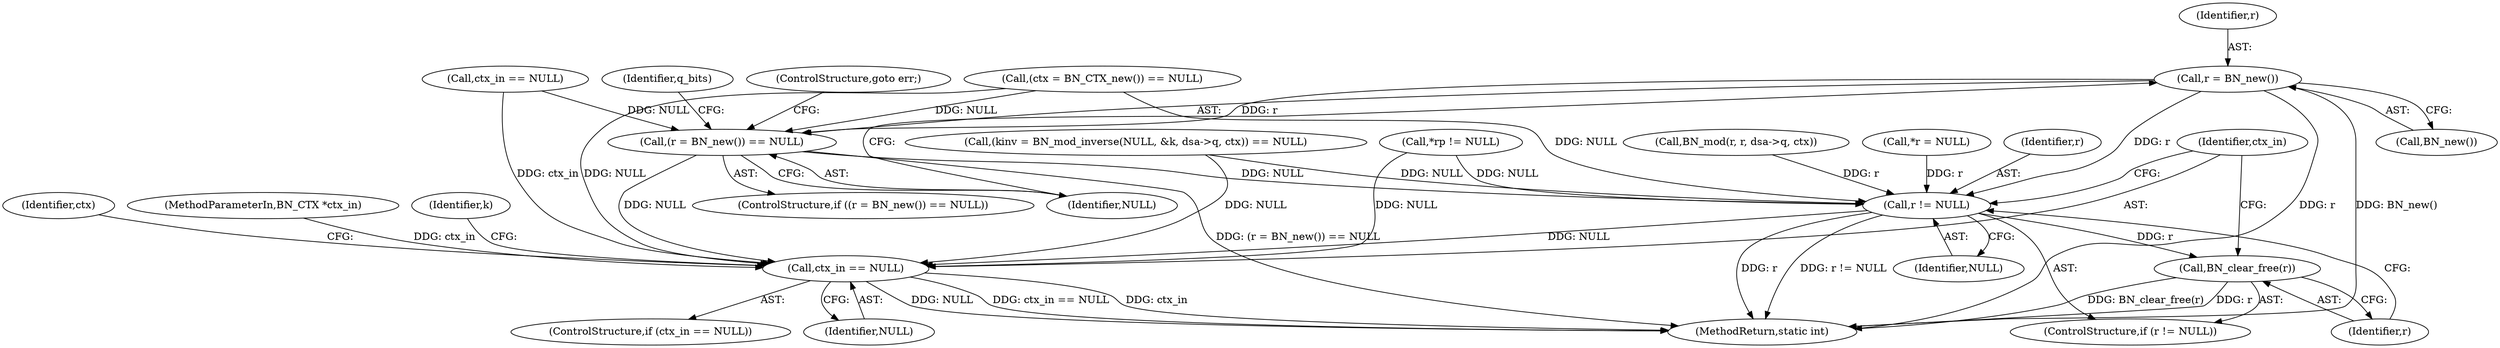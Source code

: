 digraph "0_openssl_43e6a58d4991a451daf4891ff05a48735df871ac@pointer" {
"1000181" [label="(Call,r = BN_new())"];
"1000180" [label="(Call,(r = BN_new()) == NULL)"];
"1000391" [label="(Call,r != NULL)"];
"1000394" [label="(Call,BN_clear_free(r))"];
"1000397" [label="(Call,ctx_in == NULL)"];
"1000187" [label="(Identifier,q_bits)"];
"1000395" [label="(Identifier,r)"];
"1000368" [label="(Call,*rp != NULL)"];
"1000416" [label="(MethodReturn,static int)"];
"1000181" [label="(Call,r = BN_new())"];
"1000401" [label="(Identifier,ctx)"];
"1000330" [label="(Call,BN_mod(r, r, dsa->q, ctx))"];
"1000107" [label="(MethodParameterIn,BN_CTX *ctx_in)"];
"1000396" [label="(ControlStructure,if (ctx_in == NULL))"];
"1000394" [label="(Call,BN_clear_free(r))"];
"1000397" [label="(Call,ctx_in == NULL)"];
"1000179" [label="(ControlStructure,if ((r = BN_new()) == NULL))"];
"1000399" [label="(Identifier,NULL)"];
"1000182" [label="(Identifier,r)"];
"1000183" [label="(Call,BN_new())"];
"1000404" [label="(Identifier,k)"];
"1000184" [label="(Identifier,NULL)"];
"1000169" [label="(Call,(ctx = BN_CTX_new()) == NULL)"];
"1000398" [label="(Identifier,ctx_in)"];
"1000120" [label="(Call,*r = NULL)"];
"1000390" [label="(ControlStructure,if (r != NULL))"];
"1000393" [label="(Identifier,NULL)"];
"1000180" [label="(Call,(r = BN_new()) == NULL)"];
"1000164" [label="(Call,ctx_in == NULL)"];
"1000392" [label="(Identifier,r)"];
"1000339" [label="(Call,(kinv = BN_mod_inverse(NULL, &k, dsa->q, ctx)) == NULL)"];
"1000185" [label="(ControlStructure,goto err;)"];
"1000391" [label="(Call,r != NULL)"];
"1000181" -> "1000180"  [label="AST: "];
"1000181" -> "1000183"  [label="CFG: "];
"1000182" -> "1000181"  [label="AST: "];
"1000183" -> "1000181"  [label="AST: "];
"1000184" -> "1000181"  [label="CFG: "];
"1000181" -> "1000416"  [label="DDG: r"];
"1000181" -> "1000416"  [label="DDG: BN_new()"];
"1000181" -> "1000180"  [label="DDG: r"];
"1000181" -> "1000391"  [label="DDG: r"];
"1000180" -> "1000179"  [label="AST: "];
"1000180" -> "1000184"  [label="CFG: "];
"1000184" -> "1000180"  [label="AST: "];
"1000185" -> "1000180"  [label="CFG: "];
"1000187" -> "1000180"  [label="CFG: "];
"1000180" -> "1000416"  [label="DDG: (r = BN_new()) == NULL"];
"1000164" -> "1000180"  [label="DDG: NULL"];
"1000169" -> "1000180"  [label="DDG: NULL"];
"1000180" -> "1000391"  [label="DDG: NULL"];
"1000180" -> "1000397"  [label="DDG: NULL"];
"1000391" -> "1000390"  [label="AST: "];
"1000391" -> "1000393"  [label="CFG: "];
"1000392" -> "1000391"  [label="AST: "];
"1000393" -> "1000391"  [label="AST: "];
"1000395" -> "1000391"  [label="CFG: "];
"1000398" -> "1000391"  [label="CFG: "];
"1000391" -> "1000416"  [label="DDG: r"];
"1000391" -> "1000416"  [label="DDG: r != NULL"];
"1000330" -> "1000391"  [label="DDG: r"];
"1000120" -> "1000391"  [label="DDG: r"];
"1000339" -> "1000391"  [label="DDG: NULL"];
"1000169" -> "1000391"  [label="DDG: NULL"];
"1000368" -> "1000391"  [label="DDG: NULL"];
"1000391" -> "1000394"  [label="DDG: r"];
"1000391" -> "1000397"  [label="DDG: NULL"];
"1000394" -> "1000390"  [label="AST: "];
"1000394" -> "1000395"  [label="CFG: "];
"1000395" -> "1000394"  [label="AST: "];
"1000398" -> "1000394"  [label="CFG: "];
"1000394" -> "1000416"  [label="DDG: BN_clear_free(r)"];
"1000394" -> "1000416"  [label="DDG: r"];
"1000397" -> "1000396"  [label="AST: "];
"1000397" -> "1000399"  [label="CFG: "];
"1000398" -> "1000397"  [label="AST: "];
"1000399" -> "1000397"  [label="AST: "];
"1000401" -> "1000397"  [label="CFG: "];
"1000404" -> "1000397"  [label="CFG: "];
"1000397" -> "1000416"  [label="DDG: ctx_in == NULL"];
"1000397" -> "1000416"  [label="DDG: ctx_in"];
"1000397" -> "1000416"  [label="DDG: NULL"];
"1000164" -> "1000397"  [label="DDG: ctx_in"];
"1000107" -> "1000397"  [label="DDG: ctx_in"];
"1000339" -> "1000397"  [label="DDG: NULL"];
"1000169" -> "1000397"  [label="DDG: NULL"];
"1000368" -> "1000397"  [label="DDG: NULL"];
}
